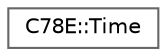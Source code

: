 digraph "Graphical Class Hierarchy"
{
 // LATEX_PDF_SIZE
  bgcolor="transparent";
  edge [fontname=Helvetica,fontsize=10,labelfontname=Helvetica,labelfontsize=10];
  node [fontname=Helvetica,fontsize=10,shape=box,height=0.2,width=0.4];
  rankdir="LR";
  Node0 [id="Node000000",label="C78E::Time",height=0.2,width=0.4,color="grey40", fillcolor="white", style="filled",URL="$d5/d15/class_c78_e_1_1_time.html",tooltip=" "];
}
